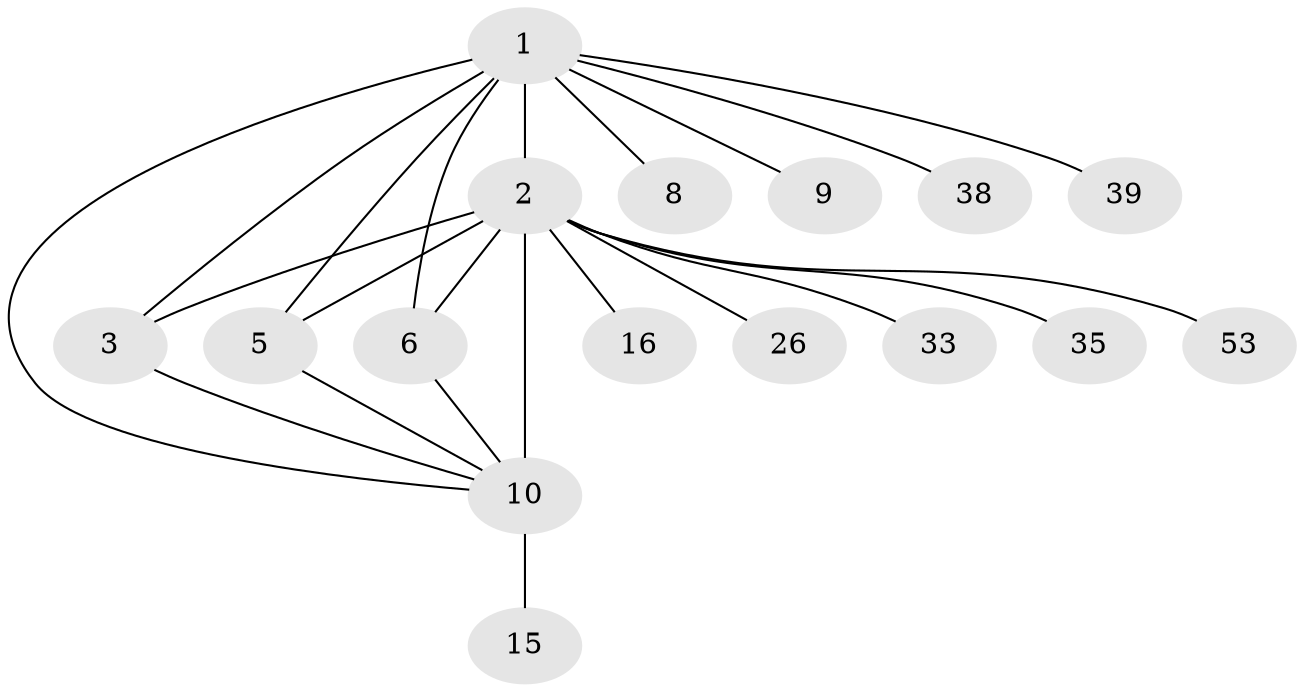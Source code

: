 // original degree distribution, {15: 0.01818181818181818, 9: 0.01818181818181818, 6: 0.03636363636363636, 3: 0.16363636363636364, 4: 0.05454545454545454, 7: 0.03636363636363636, 1: 0.36363636363636365, 2: 0.21818181818181817, 8: 0.01818181818181818, 10: 0.01818181818181818, 5: 0.05454545454545454}
// Generated by graph-tools (version 1.1) at 2025/17/03/04/25 18:17:58]
// undirected, 16 vertices, 22 edges
graph export_dot {
graph [start="1"]
  node [color=gray90,style=filled];
  1 [super="+29+45+46"];
  2 [super="+11+17+4+7"];
  3 [super="+20+22+41"];
  5 [super="+24"];
  6 [super="+31+40"];
  8;
  9;
  10 [super="+14+50+42+13"];
  15;
  16;
  26;
  33;
  35;
  38;
  39;
  53;
  1 -- 2 [weight=4];
  1 -- 3;
  1 -- 5 [weight=2];
  1 -- 8;
  1 -- 9;
  1 -- 38;
  1 -- 10;
  1 -- 6 [weight=2];
  1 -- 39;
  2 -- 10 [weight=7];
  2 -- 16;
  2 -- 3 [weight=3];
  2 -- 33;
  2 -- 5;
  2 -- 6 [weight=3];
  2 -- 35;
  2 -- 26;
  2 -- 53;
  3 -- 10 [weight=2];
  5 -- 10;
  6 -- 10 [weight=2];
  10 -- 15;
}
